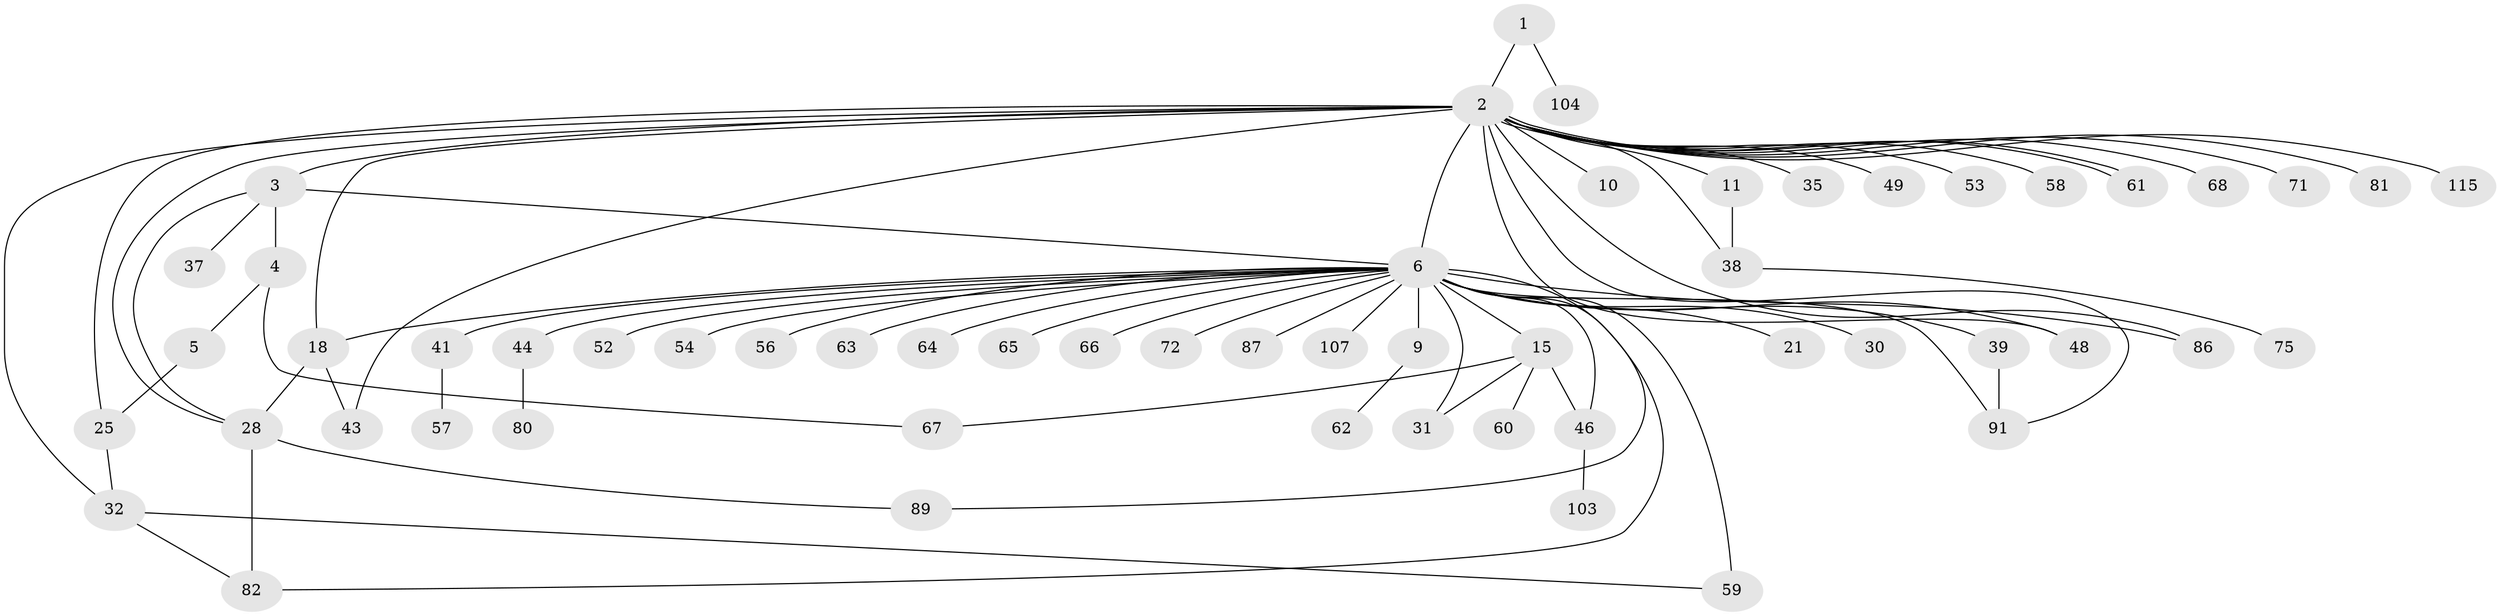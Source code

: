 // original degree distribution, {2: 0.25217391304347825, 27: 0.008695652173913044, 7: 0.02608695652173913, 3: 0.1565217391304348, 14: 0.008695652173913044, 11: 0.017391304347826087, 1: 0.4, 8: 0.02608695652173913, 6: 0.017391304347826087, 4: 0.06956521739130435, 9: 0.008695652173913044, 5: 0.008695652173913044}
// Generated by graph-tools (version 1.1) at 2025/14/03/09/25 04:14:29]
// undirected, 57 vertices, 76 edges
graph export_dot {
graph [start="1"]
  node [color=gray90,style=filled];
  1;
  2 [super="+14+7+47+29"];
  3 [super="+24+83"];
  4;
  5;
  6 [super="+73+23+92+8+12+27+50"];
  9;
  10;
  11;
  15;
  18 [super="+26"];
  21;
  25 [super="+78"];
  28 [super="+79"];
  30;
  31;
  32 [super="+74"];
  35;
  37;
  38;
  39;
  41;
  43;
  44;
  46;
  48;
  49;
  52;
  53;
  54;
  56;
  57;
  58;
  59;
  60;
  61 [super="+100"];
  62;
  63;
  64 [super="+112"];
  65;
  66;
  67;
  68;
  71;
  72;
  75;
  80;
  81;
  82;
  86;
  87;
  89;
  91 [super="+105+106"];
  103;
  104;
  107;
  115;
  1 -- 2;
  1 -- 104;
  2 -- 3;
  2 -- 10;
  2 -- 11;
  2 -- 25 [weight=2];
  2 -- 28;
  2 -- 32;
  2 -- 38;
  2 -- 49;
  2 -- 53;
  2 -- 58;
  2 -- 61;
  2 -- 61;
  2 -- 71;
  2 -- 91;
  2 -- 115;
  2 -- 48;
  2 -- 18;
  2 -- 6 [weight=7];
  2 -- 81;
  2 -- 68;
  2 -- 35;
  2 -- 86;
  2 -- 43;
  3 -- 4;
  3 -- 6;
  3 -- 37;
  3 -- 28;
  4 -- 5;
  4 -- 67;
  5 -- 25;
  6 -- 9;
  6 -- 44;
  6 -- 54;
  6 -- 56;
  6 -- 18 [weight=4];
  6 -- 64;
  6 -- 39;
  6 -- 72;
  6 -- 89;
  6 -- 107;
  6 -- 46 [weight=2];
  6 -- 15 [weight=3];
  6 -- 48;
  6 -- 87;
  6 -- 65;
  6 -- 66;
  6 -- 82;
  6 -- 21;
  6 -- 86 [weight=2];
  6 -- 91;
  6 -- 30;
  6 -- 31;
  6 -- 41;
  6 -- 52;
  6 -- 59 [weight=2];
  6 -- 63;
  9 -- 62;
  11 -- 38;
  15 -- 31;
  15 -- 46;
  15 -- 60;
  15 -- 67;
  18 -- 43;
  18 -- 28;
  25 -- 32;
  28 -- 82;
  28 -- 89;
  32 -- 82;
  32 -- 59;
  38 -- 75;
  39 -- 91;
  41 -- 57;
  44 -- 80;
  46 -- 103;
}
